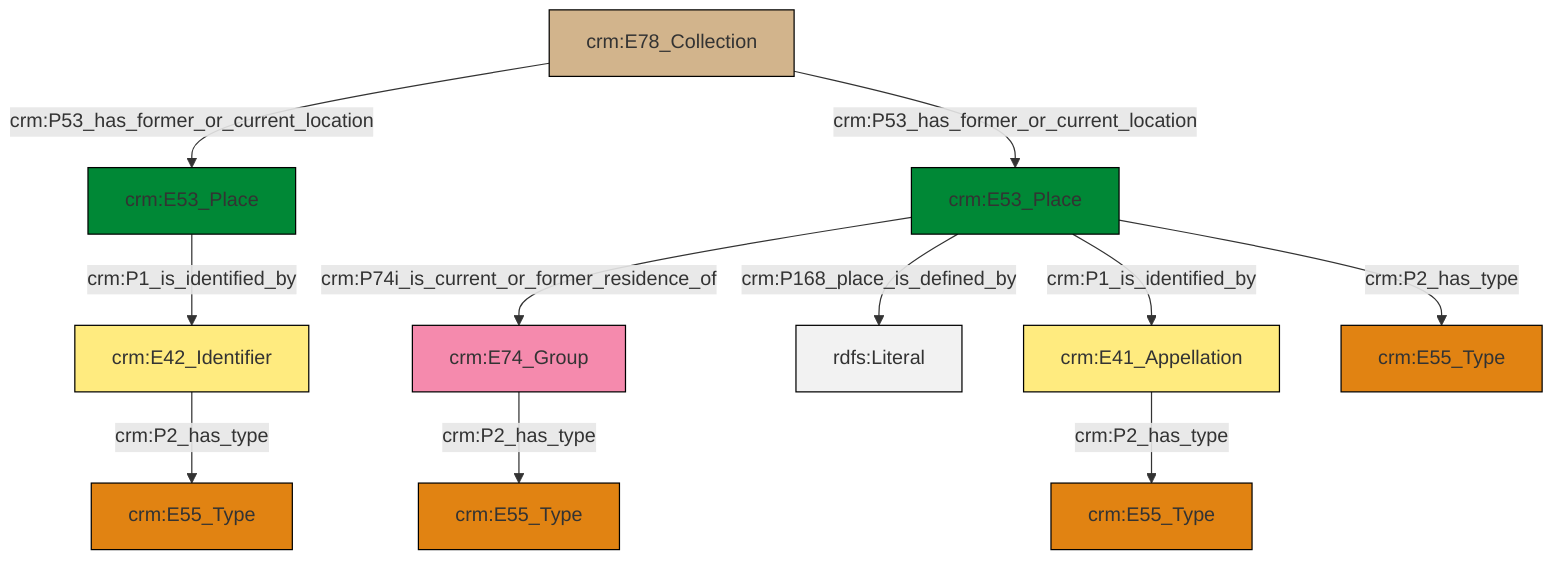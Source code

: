 graph TD
classDef Literal fill:#f2f2f2,stroke:#000000;
classDef CRM_Entity fill:#FFFFFF,stroke:#000000;
classDef Temporal_Entity fill:#00C9E6, stroke:#000000;
classDef Type fill:#E18312, stroke:#000000;
classDef Time-Span fill:#2C9C91, stroke:#000000;
classDef Appellation fill:#FFEB7F, stroke:#000000;
classDef Place fill:#008836, stroke:#000000;
classDef Persistent_Item fill:#B266B2, stroke:#000000;
classDef Conceptual_Object fill:#FFD700, stroke:#000000;
classDef Physical_Thing fill:#D2B48C, stroke:#000000;
classDef Actor fill:#f58aad, stroke:#000000;
classDef PC_Classes fill:#4ce600, stroke:#000000;
classDef Multi fill:#cccccc,stroke:#000000;

5["crm:E53_Place"]:::Place -->|crm:P74i_is_current_or_former_residence_of| 6["crm:E74_Group"]:::Actor
10["crm:E41_Appellation"]:::Appellation -->|crm:P2_has_type| 3["crm:E55_Type"]:::Type
5["crm:E53_Place"]:::Place -->|crm:P168_place_is_defined_by| 11[rdfs:Literal]:::Literal
6["crm:E74_Group"]:::Actor -->|crm:P2_has_type| 12["crm:E55_Type"]:::Type
13["crm:E78_Collection"]:::Physical_Thing -->|crm:P53_has_former_or_current_location| 14["crm:E53_Place"]:::Place
14["crm:E53_Place"]:::Place -->|crm:P1_is_identified_by| 15["crm:E42_Identifier"]:::Appellation
13["crm:E78_Collection"]:::Physical_Thing -->|crm:P53_has_former_or_current_location| 5["crm:E53_Place"]:::Place
5["crm:E53_Place"]:::Place -->|crm:P1_is_identified_by| 10["crm:E41_Appellation"]:::Appellation
5["crm:E53_Place"]:::Place -->|crm:P2_has_type| 0["crm:E55_Type"]:::Type
15["crm:E42_Identifier"]:::Appellation -->|crm:P2_has_type| 7["crm:E55_Type"]:::Type